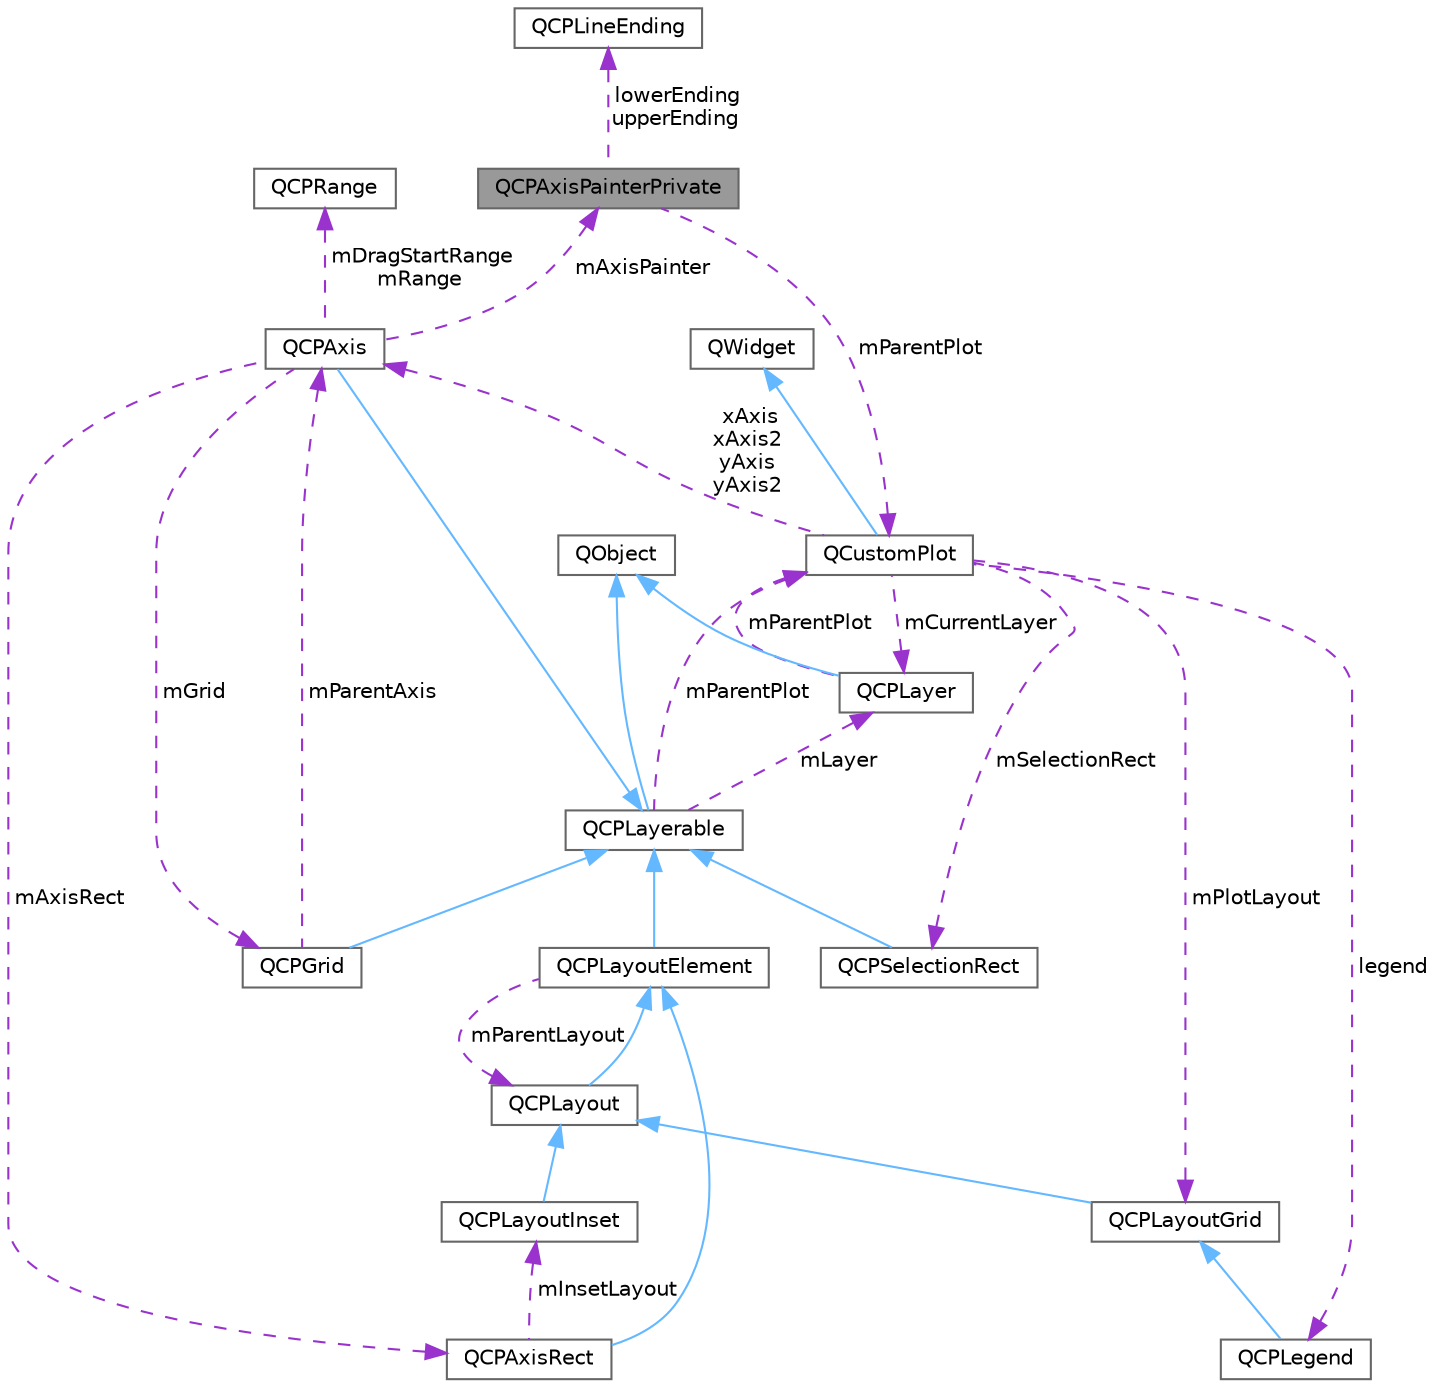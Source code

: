 digraph "QCPAxisPainterPrivate"
{
 // LATEX_PDF_SIZE
  bgcolor="transparent";
  edge [fontname=Helvetica,fontsize=10,labelfontname=Helvetica,labelfontsize=10];
  node [fontname=Helvetica,fontsize=10,shape=box,height=0.2,width=0.4];
  Node1 [label="QCPAxisPainterPrivate",height=0.2,width=0.4,color="gray40", fillcolor="grey60", style="filled", fontcolor="black",tooltip=" "];
  Node2 -> Node1 [dir="back",color="darkorchid3",style="dashed",label=" lowerEnding\nupperEnding" ];
  Node2 [label="QCPLineEnding",height=0.2,width=0.4,color="gray40", fillcolor="white", style="filled",URL="$class_q_c_p_line_ending.html",tooltip="Handles the different ending decorations for line-like items"];
  Node3 -> Node1 [dir="back",color="darkorchid3",style="dashed",label=" mParentPlot" ];
  Node3 [label="QCustomPlot",height=0.2,width=0.4,color="gray40", fillcolor="white", style="filled",URL="$class_q_custom_plot.html",tooltip="The central class of the library. This is the QWidget which displays the plot and interacts with the ..."];
  Node4 -> Node3 [dir="back",color="steelblue1",style="solid"];
  Node4 [label="QWidget",height=0.2,width=0.4,color="gray40", fillcolor="white", style="filled",tooltip=" "];
  Node5 -> Node3 [dir="back",color="darkorchid3",style="dashed",label=" xAxis\nxAxis2\nyAxis\nyAxis2" ];
  Node5 [label="QCPAxis",height=0.2,width=0.4,color="gray40", fillcolor="white", style="filled",URL="$class_q_c_p_axis.html",tooltip="Manages a single axis inside a QCustomPlot."];
  Node6 -> Node5 [dir="back",color="steelblue1",style="solid"];
  Node6 [label="QCPLayerable",height=0.2,width=0.4,color="gray40", fillcolor="white", style="filled",URL="$class_q_c_p_layerable.html",tooltip="Base class for all drawable objects"];
  Node7 -> Node6 [dir="back",color="steelblue1",style="solid"];
  Node7 [label="QObject",height=0.2,width=0.4,color="gray40", fillcolor="white", style="filled",tooltip=" "];
  Node3 -> Node6 [dir="back",color="darkorchid3",style="dashed",label=" mParentPlot" ];
  Node8 -> Node6 [dir="back",color="darkorchid3",style="dashed",label=" mLayer" ];
  Node8 [label="QCPLayer",height=0.2,width=0.4,color="gray40", fillcolor="white", style="filled",URL="$class_q_c_p_layer.html",tooltip="A layer that may contain objects, to control the rendering order"];
  Node7 -> Node8 [dir="back",color="steelblue1",style="solid"];
  Node3 -> Node8 [dir="back",color="darkorchid3",style="dashed",label=" mParentPlot" ];
  Node9 -> Node5 [dir="back",color="darkorchid3",style="dashed",label=" mAxisRect" ];
  Node9 [label="QCPAxisRect",height=0.2,width=0.4,color="gray40", fillcolor="white", style="filled",URL="$class_q_c_p_axis_rect.html",tooltip="Holds multiple axes and arranges them in a rectangular shape."];
  Node10 -> Node9 [dir="back",color="steelblue1",style="solid"];
  Node10 [label="QCPLayoutElement",height=0.2,width=0.4,color="gray40", fillcolor="white", style="filled",URL="$class_q_c_p_layout_element.html",tooltip="The abstract base class for all objects that form the layout system."];
  Node6 -> Node10 [dir="back",color="steelblue1",style="solid"];
  Node11 -> Node10 [dir="back",color="darkorchid3",style="dashed",label=" mParentLayout" ];
  Node11 [label="QCPLayout",height=0.2,width=0.4,color="gray40", fillcolor="white", style="filled",URL="$class_q_c_p_layout.html",tooltip="The abstract base class for layouts"];
  Node10 -> Node11 [dir="back",color="steelblue1",style="solid"];
  Node12 -> Node9 [dir="back",color="darkorchid3",style="dashed",label=" mInsetLayout" ];
  Node12 [label="QCPLayoutInset",height=0.2,width=0.4,color="gray40", fillcolor="white", style="filled",URL="$class_q_c_p_layout_inset.html",tooltip="A layout that places child elements aligned to the border or arbitrarily positioned"];
  Node11 -> Node12 [dir="back",color="steelblue1",style="solid"];
  Node13 -> Node5 [dir="back",color="darkorchid3",style="dashed",label=" mDragStartRange\nmRange" ];
  Node13 [label="QCPRange",height=0.2,width=0.4,color="gray40", fillcolor="white", style="filled",URL="$class_q_c_p_range.html",tooltip="Represents the range an axis is encompassing."];
  Node14 -> Node5 [dir="back",color="darkorchid3",style="dashed",label=" mGrid" ];
  Node14 [label="QCPGrid",height=0.2,width=0.4,color="gray40", fillcolor="white", style="filled",URL="$class_q_c_p_grid.html",tooltip="Responsible for drawing the grid of a QCPAxis."];
  Node6 -> Node14 [dir="back",color="steelblue1",style="solid"];
  Node5 -> Node14 [dir="back",color="darkorchid3",style="dashed",label=" mParentAxis" ];
  Node1 -> Node5 [dir="back",color="darkorchid3",style="dashed",label=" mAxisPainter" ];
  Node15 -> Node3 [dir="back",color="darkorchid3",style="dashed",label=" legend" ];
  Node15 [label="QCPLegend",height=0.2,width=0.4,color="gray40", fillcolor="white", style="filled",URL="$class_q_c_p_legend.html",tooltip="Manages a legend inside a QCustomPlot."];
  Node16 -> Node15 [dir="back",color="steelblue1",style="solid"];
  Node16 [label="QCPLayoutGrid",height=0.2,width=0.4,color="gray40", fillcolor="white", style="filled",URL="$class_q_c_p_layout_grid.html",tooltip="A layout that arranges child elements in a grid"];
  Node11 -> Node16 [dir="back",color="steelblue1",style="solid"];
  Node16 -> Node3 [dir="back",color="darkorchid3",style="dashed",label=" mPlotLayout" ];
  Node8 -> Node3 [dir="back",color="darkorchid3",style="dashed",label=" mCurrentLayer" ];
  Node17 -> Node3 [dir="back",color="darkorchid3",style="dashed",label=" mSelectionRect" ];
  Node17 [label="QCPSelectionRect",height=0.2,width=0.4,color="gray40", fillcolor="white", style="filled",URL="$class_q_c_p_selection_rect.html",tooltip="Provides rect/rubber-band data selection and range zoom interaction"];
  Node6 -> Node17 [dir="back",color="steelblue1",style="solid"];
}
